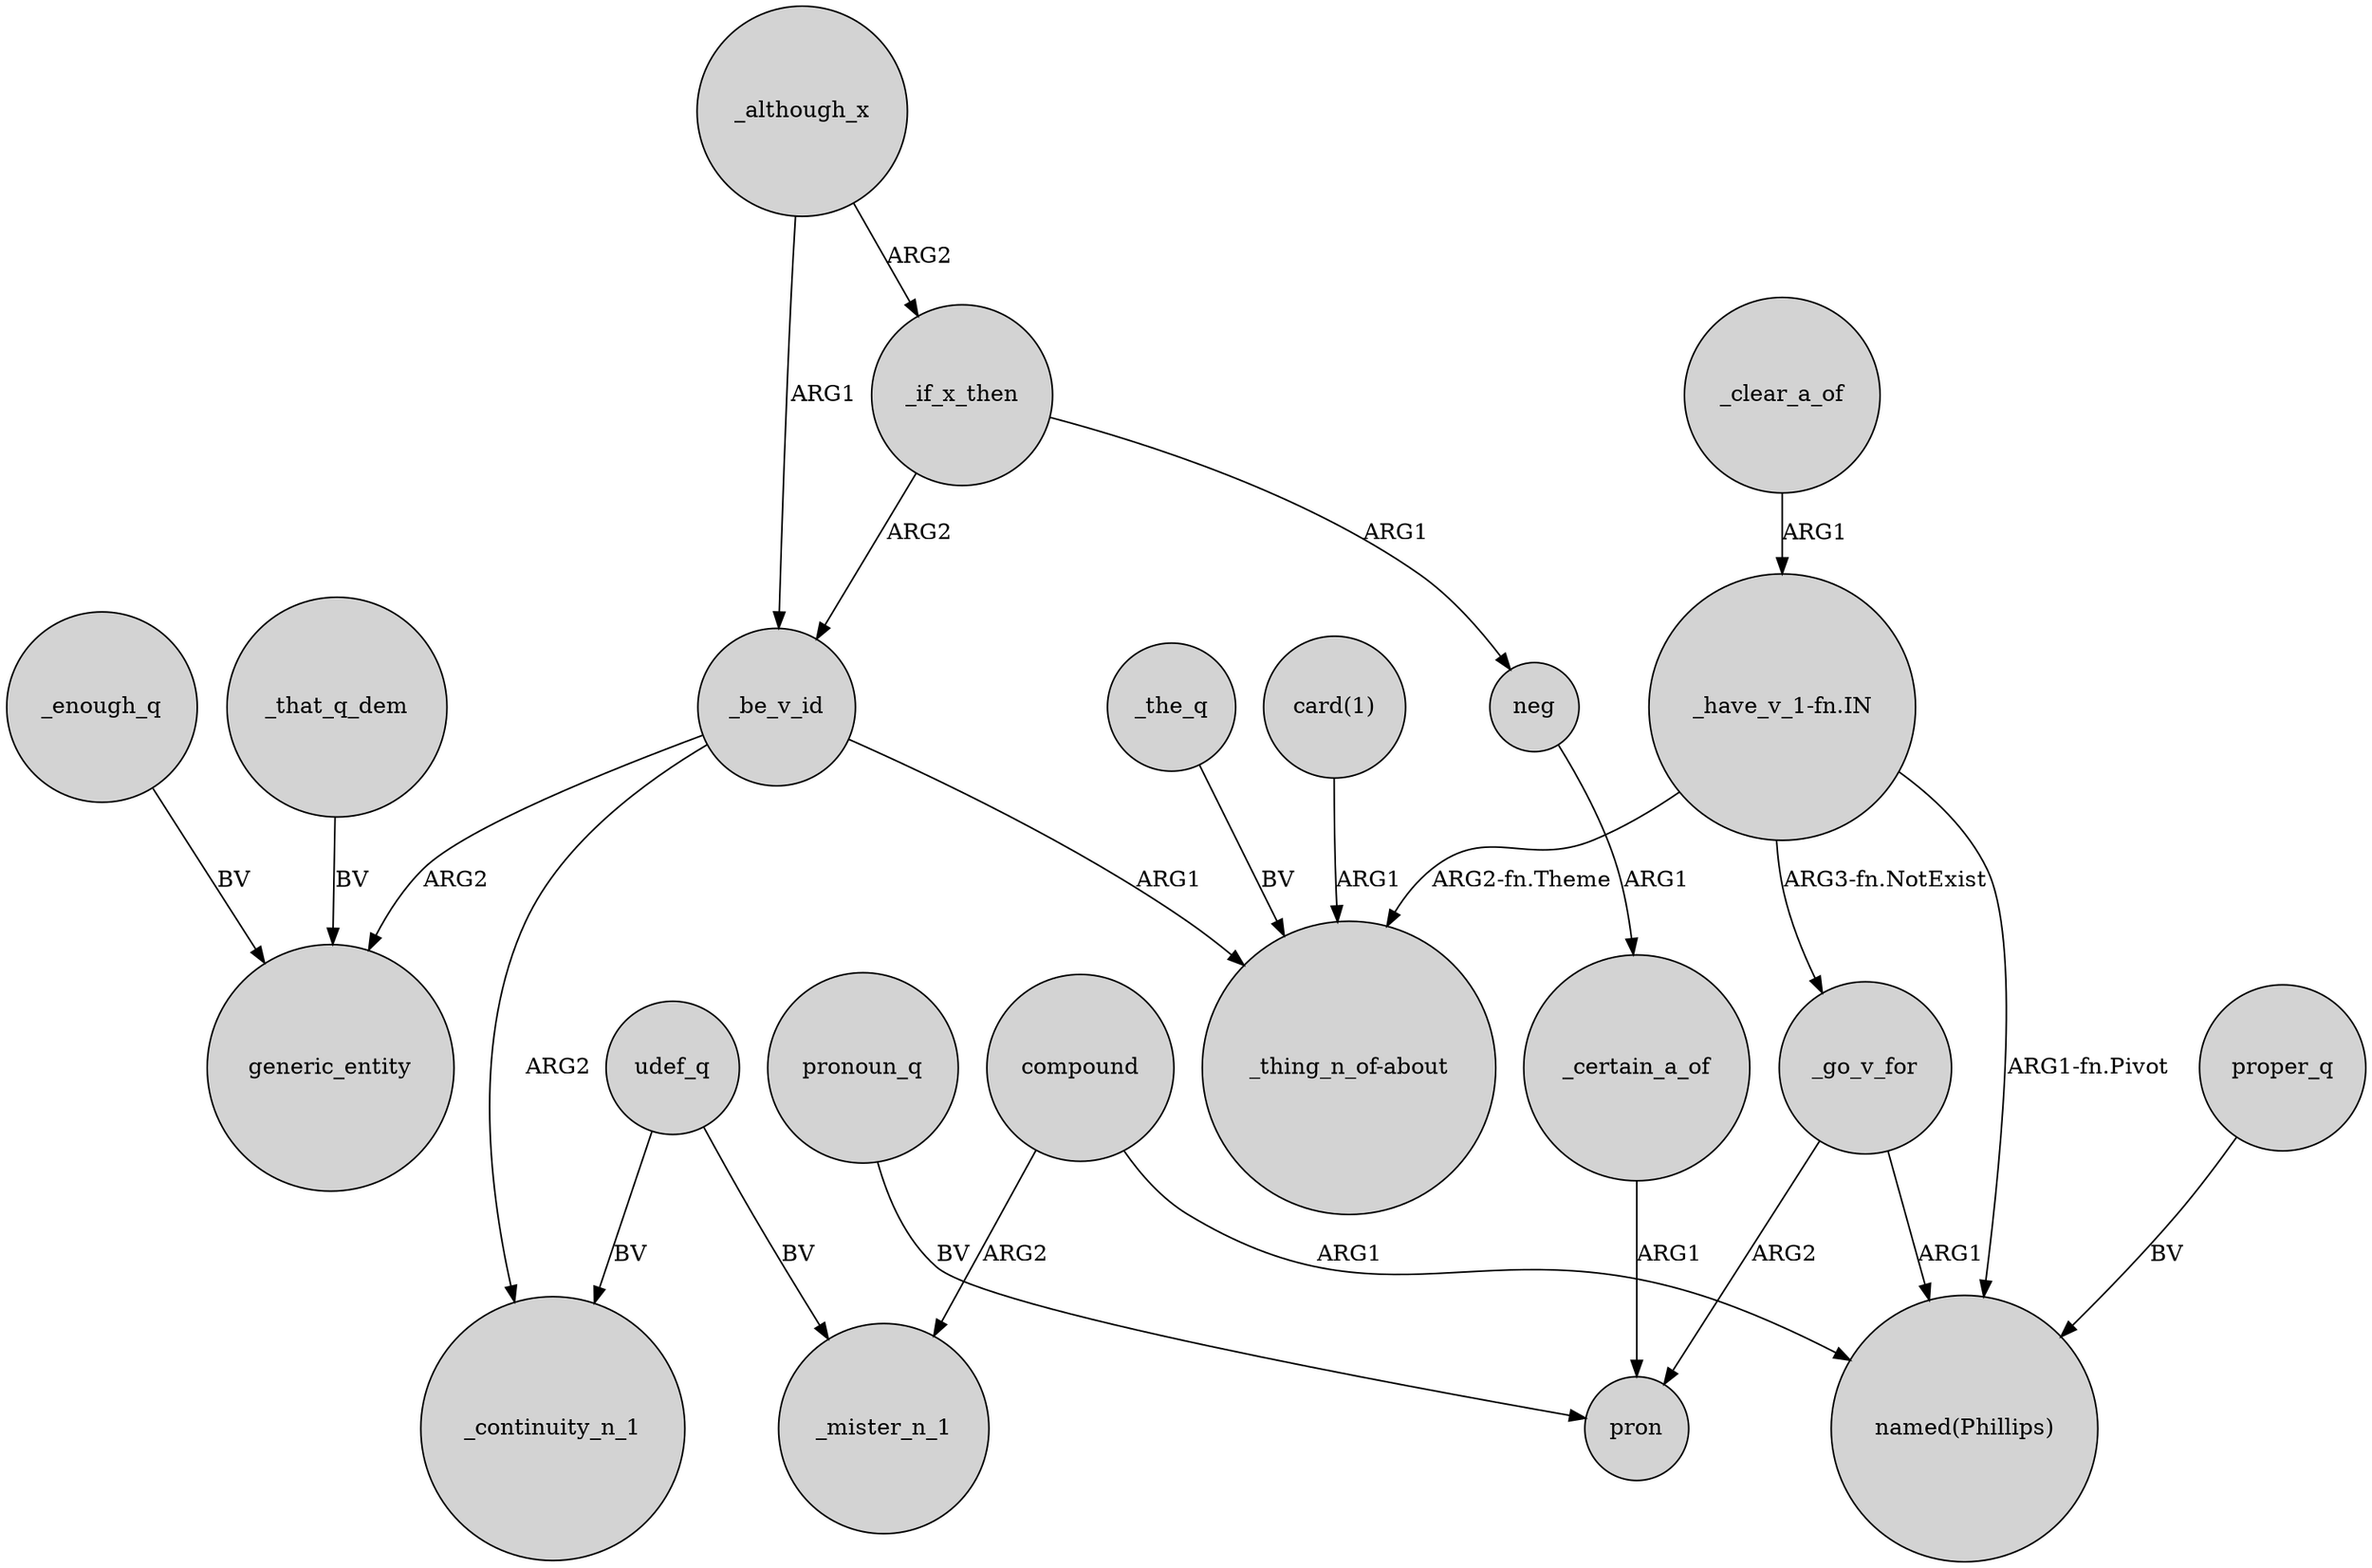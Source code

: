 digraph {
	node [shape=circle style=filled]
	_enough_q -> generic_entity [label=BV]
	_if_x_then -> neg [label=ARG1]
	_that_q_dem -> generic_entity [label=BV]
	compound -> _mister_n_1 [label=ARG2]
	_be_v_id -> _continuity_n_1 [label=ARG2]
	udef_q -> _mister_n_1 [label=BV]
	_go_v_for -> "named(Phillips)" [label=ARG1]
	_be_v_id -> "_thing_n_of-about" [label=ARG1]
	_certain_a_of -> pron [label=ARG1]
	compound -> "named(Phillips)" [label=ARG1]
	"_have_v_1-fn.IN" -> "named(Phillips)" [label="ARG1-fn.Pivot"]
	_be_v_id -> generic_entity [label=ARG2]
	_although_x -> _be_v_id [label=ARG1]
	_if_x_then -> _be_v_id [label=ARG2]
	pronoun_q -> pron [label=BV]
	"_have_v_1-fn.IN" -> _go_v_for [label="ARG3-fn.NotExist"]
	_clear_a_of -> "_have_v_1-fn.IN" [label=ARG1]
	"_have_v_1-fn.IN" -> "_thing_n_of-about" [label="ARG2-fn.Theme"]
	neg -> _certain_a_of [label=ARG1]
	_although_x -> _if_x_then [label=ARG2]
	udef_q -> _continuity_n_1 [label=BV]
	"card(1)" -> "_thing_n_of-about" [label=ARG1]
	_the_q -> "_thing_n_of-about" [label=BV]
	proper_q -> "named(Phillips)" [label=BV]
	_go_v_for -> pron [label=ARG2]
}
